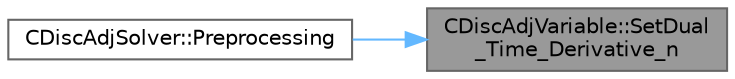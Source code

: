 digraph "CDiscAdjVariable::SetDual_Time_Derivative_n"
{
 // LATEX_PDF_SIZE
  bgcolor="transparent";
  edge [fontname=Helvetica,fontsize=10,labelfontname=Helvetica,labelfontsize=10];
  node [fontname=Helvetica,fontsize=10,shape=box,height=0.2,width=0.4];
  rankdir="RL";
  Node1 [id="Node000001",label="CDiscAdjVariable::SetDual\l_Time_Derivative_n",height=0.2,width=0.4,color="gray40", fillcolor="grey60", style="filled", fontcolor="black",tooltip="Set/store the dual time contributions to the adjoint variable for upcoming timestep."];
  Node1 -> Node2 [id="edge1_Node000001_Node000002",dir="back",color="steelblue1",style="solid",tooltip=" "];
  Node2 [id="Node000002",label="CDiscAdjSolver::Preprocessing",height=0.2,width=0.4,color="grey40", fillcolor="white", style="filled",URL="$classCDiscAdjSolver.html#abc6832dfc11a8a603ea4166186727c8f",tooltip="Update the dual-time derivatives."];
}
